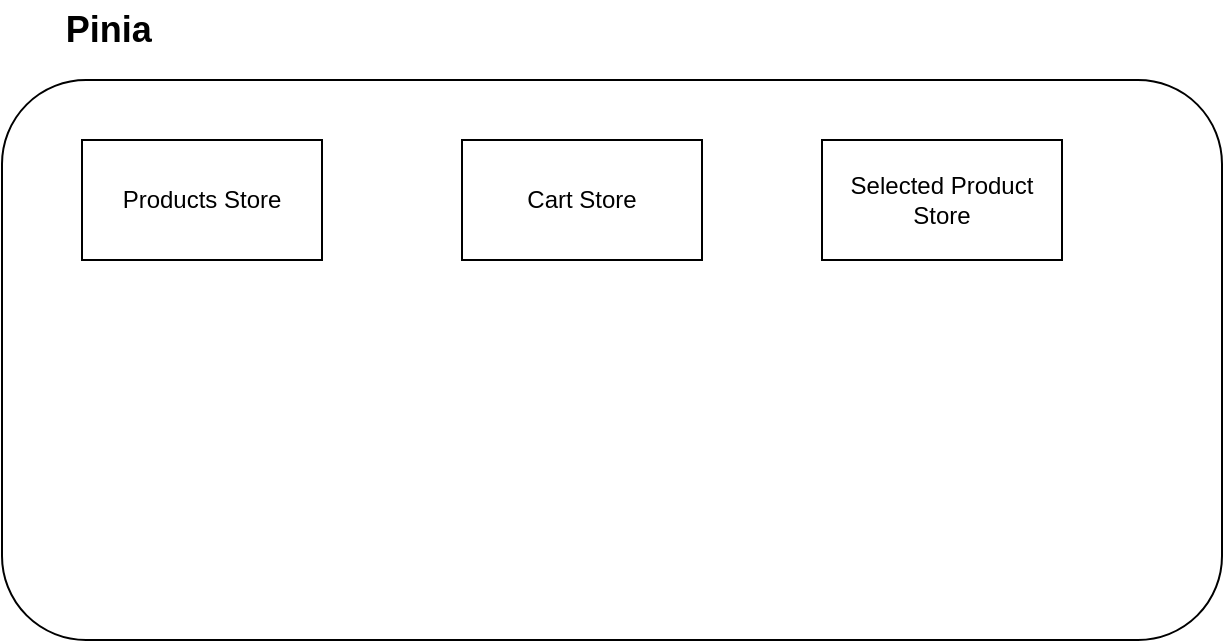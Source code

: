 <mxfile version="27.2.0">
  <diagram name="Page-1" id="k0O-IrG4hoepx7qbGlG3">
    <mxGraphModel dx="1360" dy="751" grid="1" gridSize="10" guides="1" tooltips="1" connect="1" arrows="1" fold="1" page="1" pageScale="1" pageWidth="850" pageHeight="1100" math="0" shadow="0">
      <root>
        <mxCell id="0" />
        <mxCell id="1" parent="0" />
        <mxCell id="6EVoZI2vNyR3V_LeO-Q5-1" value="" style="rounded=0;whiteSpace=wrap;html=1;" vertex="1" parent="1">
          <mxGeometry x="150" y="750" width="120" height="60" as="geometry" />
        </mxCell>
        <mxCell id="6EVoZI2vNyR3V_LeO-Q5-2" value="" style="rounded=1;whiteSpace=wrap;html=1;" vertex="1" parent="1">
          <mxGeometry x="110" y="720" width="610" height="280" as="geometry" />
        </mxCell>
        <mxCell id="6EVoZI2vNyR3V_LeO-Q5-3" value="Selected Product Store" style="rounded=0;whiteSpace=wrap;html=1;" vertex="1" parent="1">
          <mxGeometry x="520" y="750" width="120" height="60" as="geometry" />
        </mxCell>
        <mxCell id="6EVoZI2vNyR3V_LeO-Q5-4" value="Cart Store" style="rounded=0;whiteSpace=wrap;html=1;" vertex="1" parent="1">
          <mxGeometry x="340" y="750" width="120" height="60" as="geometry" />
        </mxCell>
        <mxCell id="6EVoZI2vNyR3V_LeO-Q5-5" value="Products Store" style="rounded=0;whiteSpace=wrap;html=1;" vertex="1" parent="1">
          <mxGeometry x="150" y="750" width="120" height="60" as="geometry" />
        </mxCell>
        <mxCell id="6EVoZI2vNyR3V_LeO-Q5-6" value="&lt;b&gt;&lt;font style=&quot;font-size: 18px;&quot;&gt;Pinia&lt;/font&gt;&lt;/b&gt;&amp;nbsp;" style="text;strokeColor=none;align=center;fillColor=none;html=1;verticalAlign=middle;whiteSpace=wrap;rounded=0;" vertex="1" parent="1">
          <mxGeometry x="110" y="680" width="110" height="30" as="geometry" />
        </mxCell>
      </root>
    </mxGraphModel>
  </diagram>
</mxfile>
